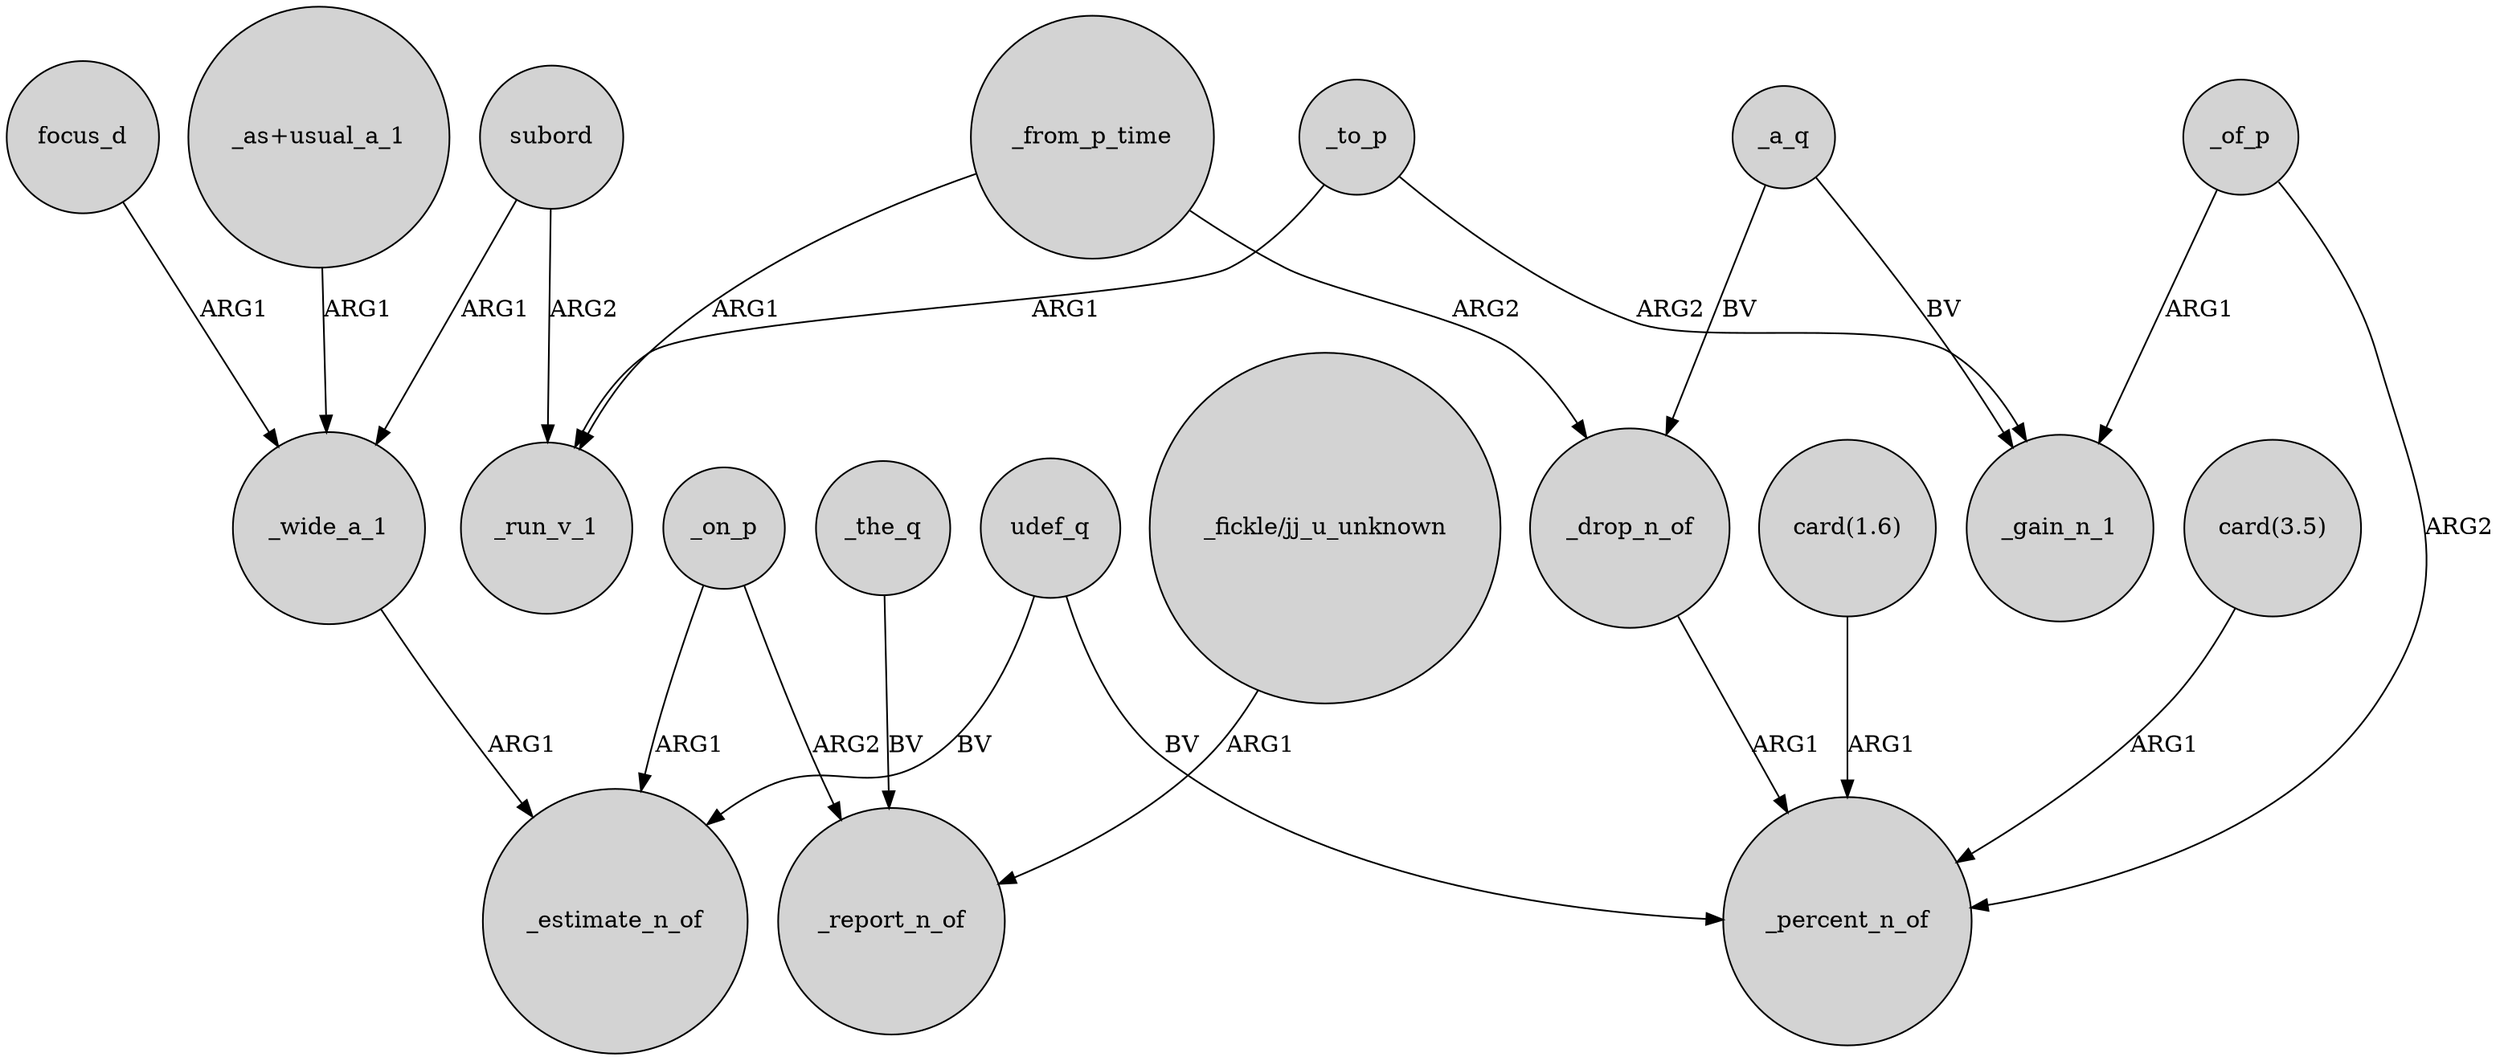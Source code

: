 digraph {
	node [shape=circle style=filled]
	subord -> _run_v_1 [label=ARG2]
	_from_p_time -> _run_v_1 [label=ARG1]
	_the_q -> _report_n_of [label=BV]
	udef_q -> _estimate_n_of [label=BV]
	_on_p -> _estimate_n_of [label=ARG1]
	_of_p -> _gain_n_1 [label=ARG1]
	"_as+usual_a_1" -> _wide_a_1 [label=ARG1]
	_from_p_time -> _drop_n_of [label=ARG2]
	_to_p -> _run_v_1 [label=ARG1]
	_on_p -> _report_n_of [label=ARG2]
	udef_q -> _percent_n_of [label=BV]
	_to_p -> _gain_n_1 [label=ARG2]
	"card(1.6)" -> _percent_n_of [label=ARG1]
	_a_q -> _gain_n_1 [label=BV]
	_a_q -> _drop_n_of [label=BV]
	"card(3.5)" -> _percent_n_of [label=ARG1]
	focus_d -> _wide_a_1 [label=ARG1]
	subord -> _wide_a_1 [label=ARG1]
	_wide_a_1 -> _estimate_n_of [label=ARG1]
	"_fickle/jj_u_unknown" -> _report_n_of [label=ARG1]
	_drop_n_of -> _percent_n_of [label=ARG1]
	_of_p -> _percent_n_of [label=ARG2]
}
